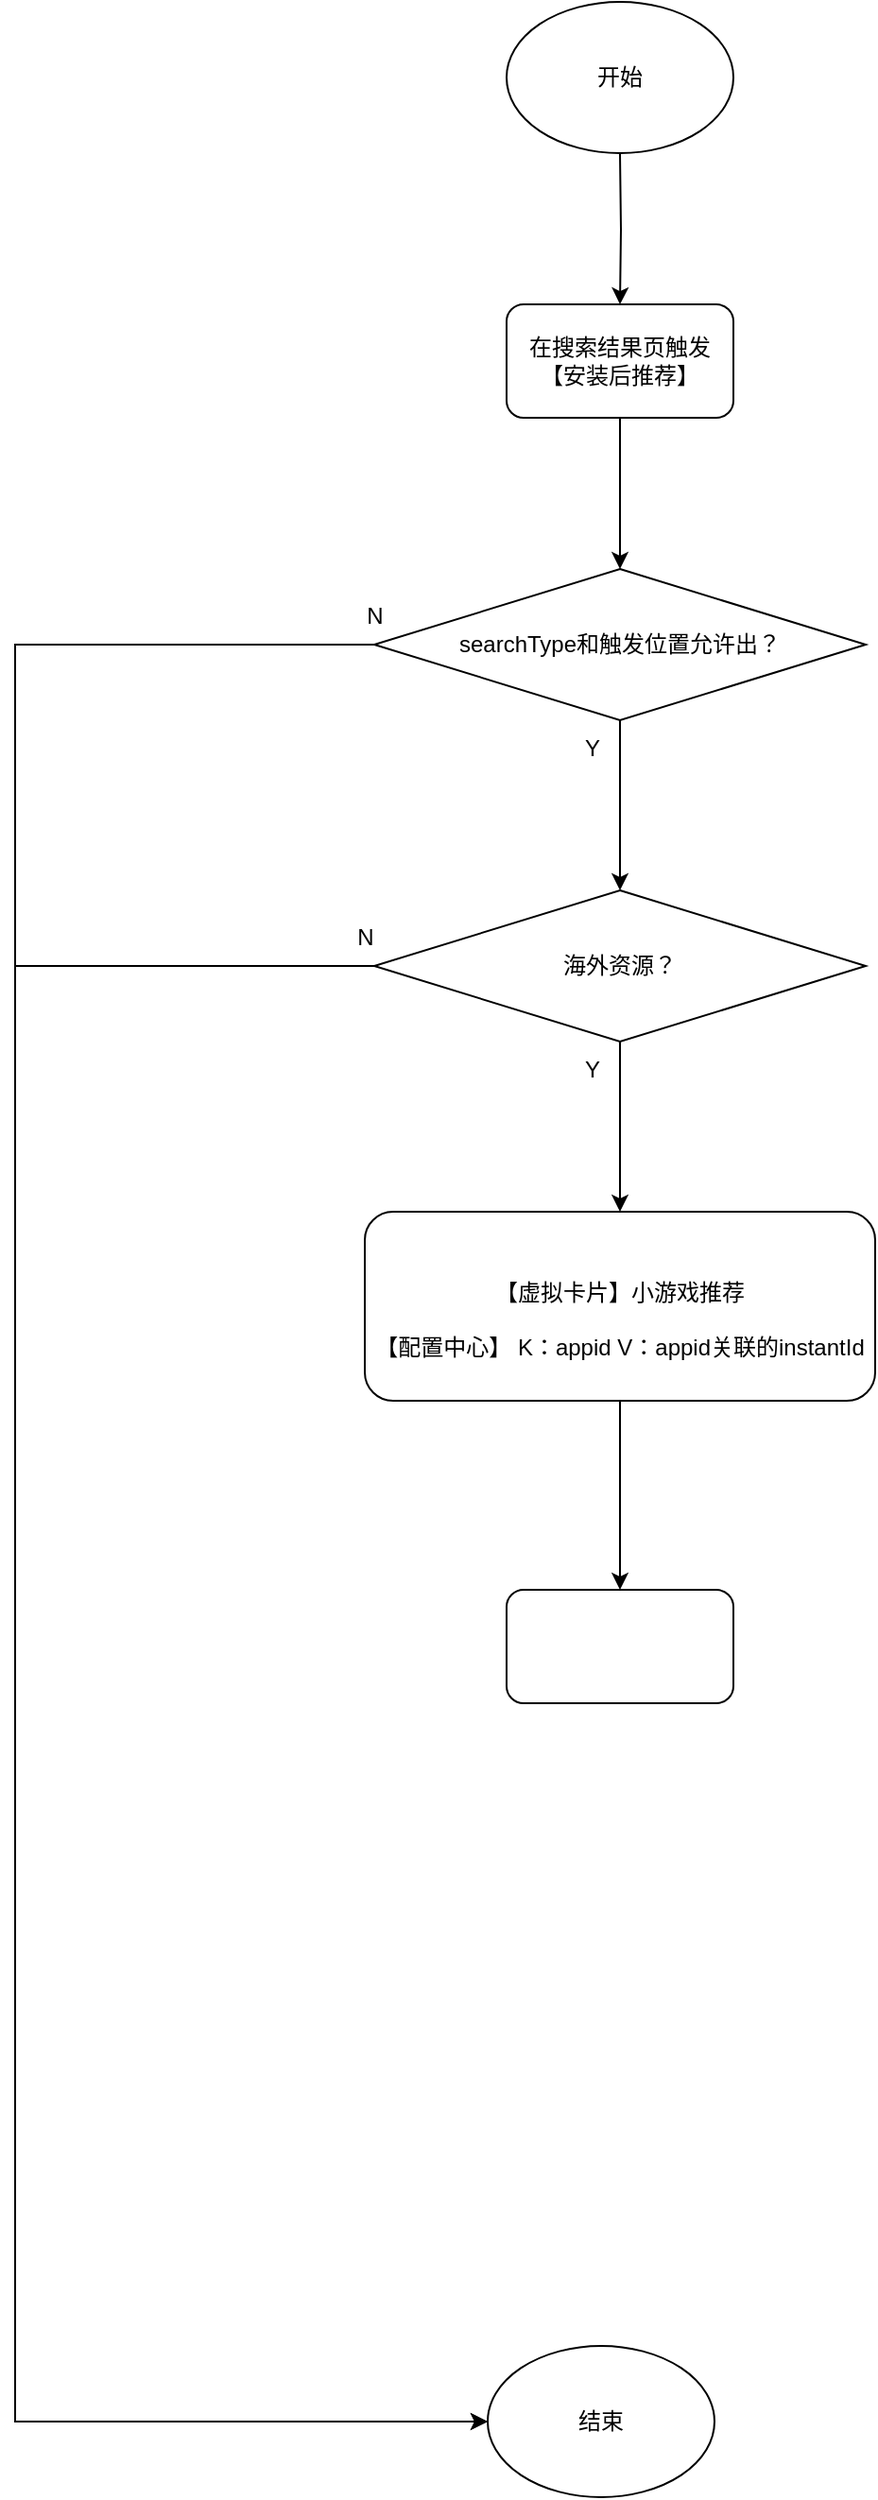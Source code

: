 <mxfile version="26.1.3">
  <diagram name="第 1 页" id="m9TrbYDOdCIX-7oSl9vr">
    <mxGraphModel dx="1095" dy="585" grid="1" gridSize="10" guides="1" tooltips="1" connect="1" arrows="1" fold="1" page="1" pageScale="1" pageWidth="827" pageHeight="1169" math="0" shadow="0">
      <root>
        <mxCell id="0" />
        <mxCell id="1" parent="0" />
        <mxCell id="mQm4HfIO1lFHJKP5LkmW-3" value="" style="edgeStyle=orthogonalEdgeStyle;rounded=0;orthogonalLoop=1;jettySize=auto;html=1;" edge="1" parent="1" target="mQm4HfIO1lFHJKP5LkmW-2">
          <mxGeometry relative="1" as="geometry">
            <mxPoint x="390" y="120" as="sourcePoint" />
          </mxGeometry>
        </mxCell>
        <mxCell id="mQm4HfIO1lFHJKP5LkmW-9" value="" style="edgeStyle=orthogonalEdgeStyle;rounded=0;orthogonalLoop=1;jettySize=auto;html=1;" edge="1" parent="1" source="mQm4HfIO1lFHJKP5LkmW-2">
          <mxGeometry relative="1" as="geometry">
            <mxPoint x="390" y="340" as="targetPoint" />
          </mxGeometry>
        </mxCell>
        <mxCell id="mQm4HfIO1lFHJKP5LkmW-2" value="在搜索结果页触发&lt;br&gt;【安装后推荐】" style="whiteSpace=wrap;html=1;rounded=1;" vertex="1" parent="1">
          <mxGeometry x="330" y="200" width="120" height="60" as="geometry" />
        </mxCell>
        <mxCell id="mQm4HfIO1lFHJKP5LkmW-5" value="开始" style="ellipse;whiteSpace=wrap;html=1;" vertex="1" parent="1">
          <mxGeometry x="330" y="40" width="120" height="80" as="geometry" />
        </mxCell>
        <mxCell id="mQm4HfIO1lFHJKP5LkmW-14" style="edgeStyle=orthogonalEdgeStyle;rounded=0;orthogonalLoop=1;jettySize=auto;html=1;entryX=0;entryY=0.5;entryDx=0;entryDy=0;" edge="1" parent="1" source="mQm4HfIO1lFHJKP5LkmW-10" target="mQm4HfIO1lFHJKP5LkmW-13">
          <mxGeometry relative="1" as="geometry">
            <Array as="points">
              <mxPoint x="70" y="380" />
              <mxPoint x="70" y="1320" />
            </Array>
          </mxGeometry>
        </mxCell>
        <mxCell id="mQm4HfIO1lFHJKP5LkmW-17" value="" style="edgeStyle=orthogonalEdgeStyle;rounded=0;orthogonalLoop=1;jettySize=auto;html=1;" edge="1" parent="1" source="mQm4HfIO1lFHJKP5LkmW-10">
          <mxGeometry relative="1" as="geometry">
            <mxPoint x="390" y="510" as="targetPoint" />
          </mxGeometry>
        </mxCell>
        <mxCell id="mQm4HfIO1lFHJKP5LkmW-10" value="searchType和触发位置允许出？" style="rhombus;whiteSpace=wrap;html=1;" vertex="1" parent="1">
          <mxGeometry x="260" y="340" width="260" height="80" as="geometry" />
        </mxCell>
        <mxCell id="mQm4HfIO1lFHJKP5LkmW-13" value="结束" style="ellipse;whiteSpace=wrap;html=1;" vertex="1" parent="1">
          <mxGeometry x="320" y="1280" width="120" height="80" as="geometry" />
        </mxCell>
        <mxCell id="mQm4HfIO1lFHJKP5LkmW-15" value="N" style="text;html=1;align=center;verticalAlign=middle;resizable=0;points=[];autosize=1;strokeColor=none;fillColor=none;" vertex="1" parent="1">
          <mxGeometry x="245" y="350" width="30" height="30" as="geometry" />
        </mxCell>
        <mxCell id="mQm4HfIO1lFHJKP5LkmW-18" value="Y" style="text;html=1;align=center;verticalAlign=middle;resizable=0;points=[];autosize=1;strokeColor=none;fillColor=none;" vertex="1" parent="1">
          <mxGeometry x="360" y="420" width="30" height="30" as="geometry" />
        </mxCell>
        <mxCell id="mQm4HfIO1lFHJKP5LkmW-20" style="edgeStyle=orthogonalEdgeStyle;rounded=0;orthogonalLoop=1;jettySize=auto;html=1;entryX=0;entryY=0.5;entryDx=0;entryDy=0;" edge="1" parent="1" source="mQm4HfIO1lFHJKP5LkmW-19" target="mQm4HfIO1lFHJKP5LkmW-13">
          <mxGeometry relative="1" as="geometry">
            <Array as="points">
              <mxPoint x="70" y="550" />
              <mxPoint x="70" y="1320" />
            </Array>
          </mxGeometry>
        </mxCell>
        <mxCell id="mQm4HfIO1lFHJKP5LkmW-24" value="" style="edgeStyle=orthogonalEdgeStyle;rounded=0;orthogonalLoop=1;jettySize=auto;html=1;" edge="1" parent="1" source="mQm4HfIO1lFHJKP5LkmW-19" target="mQm4HfIO1lFHJKP5LkmW-23">
          <mxGeometry relative="1" as="geometry" />
        </mxCell>
        <mxCell id="mQm4HfIO1lFHJKP5LkmW-19" value="海外资源？" style="rhombus;whiteSpace=wrap;html=1;" vertex="1" parent="1">
          <mxGeometry x="260" y="510" width="260" height="80" as="geometry" />
        </mxCell>
        <mxCell id="mQm4HfIO1lFHJKP5LkmW-21" value="N" style="text;html=1;align=center;verticalAlign=middle;resizable=0;points=[];autosize=1;strokeColor=none;fillColor=none;" vertex="1" parent="1">
          <mxGeometry x="240" y="520" width="30" height="30" as="geometry" />
        </mxCell>
        <mxCell id="mQm4HfIO1lFHJKP5LkmW-22" value="Y" style="text;html=1;align=center;verticalAlign=middle;resizable=0;points=[];autosize=1;strokeColor=none;fillColor=none;" vertex="1" parent="1">
          <mxGeometry x="360" y="590" width="30" height="30" as="geometry" />
        </mxCell>
        <mxCell id="mQm4HfIO1lFHJKP5LkmW-26" value="" style="edgeStyle=orthogonalEdgeStyle;rounded=0;orthogonalLoop=1;jettySize=auto;html=1;" edge="1" parent="1" source="mQm4HfIO1lFHJKP5LkmW-23" target="mQm4HfIO1lFHJKP5LkmW-25">
          <mxGeometry relative="1" as="geometry" />
        </mxCell>
        <mxCell id="mQm4HfIO1lFHJKP5LkmW-23" value="&lt;br&gt;【虚拟卡片】小游戏推荐&lt;br&gt;&lt;br&gt;&lt;div&gt;【配置中心】 K：appid V：appid关联的instantId&lt;/div&gt;" style="rounded=1;whiteSpace=wrap;html=1;" vertex="1" parent="1">
          <mxGeometry x="255" y="680" width="270" height="100" as="geometry" />
        </mxCell>
        <mxCell id="mQm4HfIO1lFHJKP5LkmW-25" value="" style="whiteSpace=wrap;html=1;rounded=1;" vertex="1" parent="1">
          <mxGeometry x="330" y="880" width="120" height="60" as="geometry" />
        </mxCell>
      </root>
    </mxGraphModel>
  </diagram>
</mxfile>
